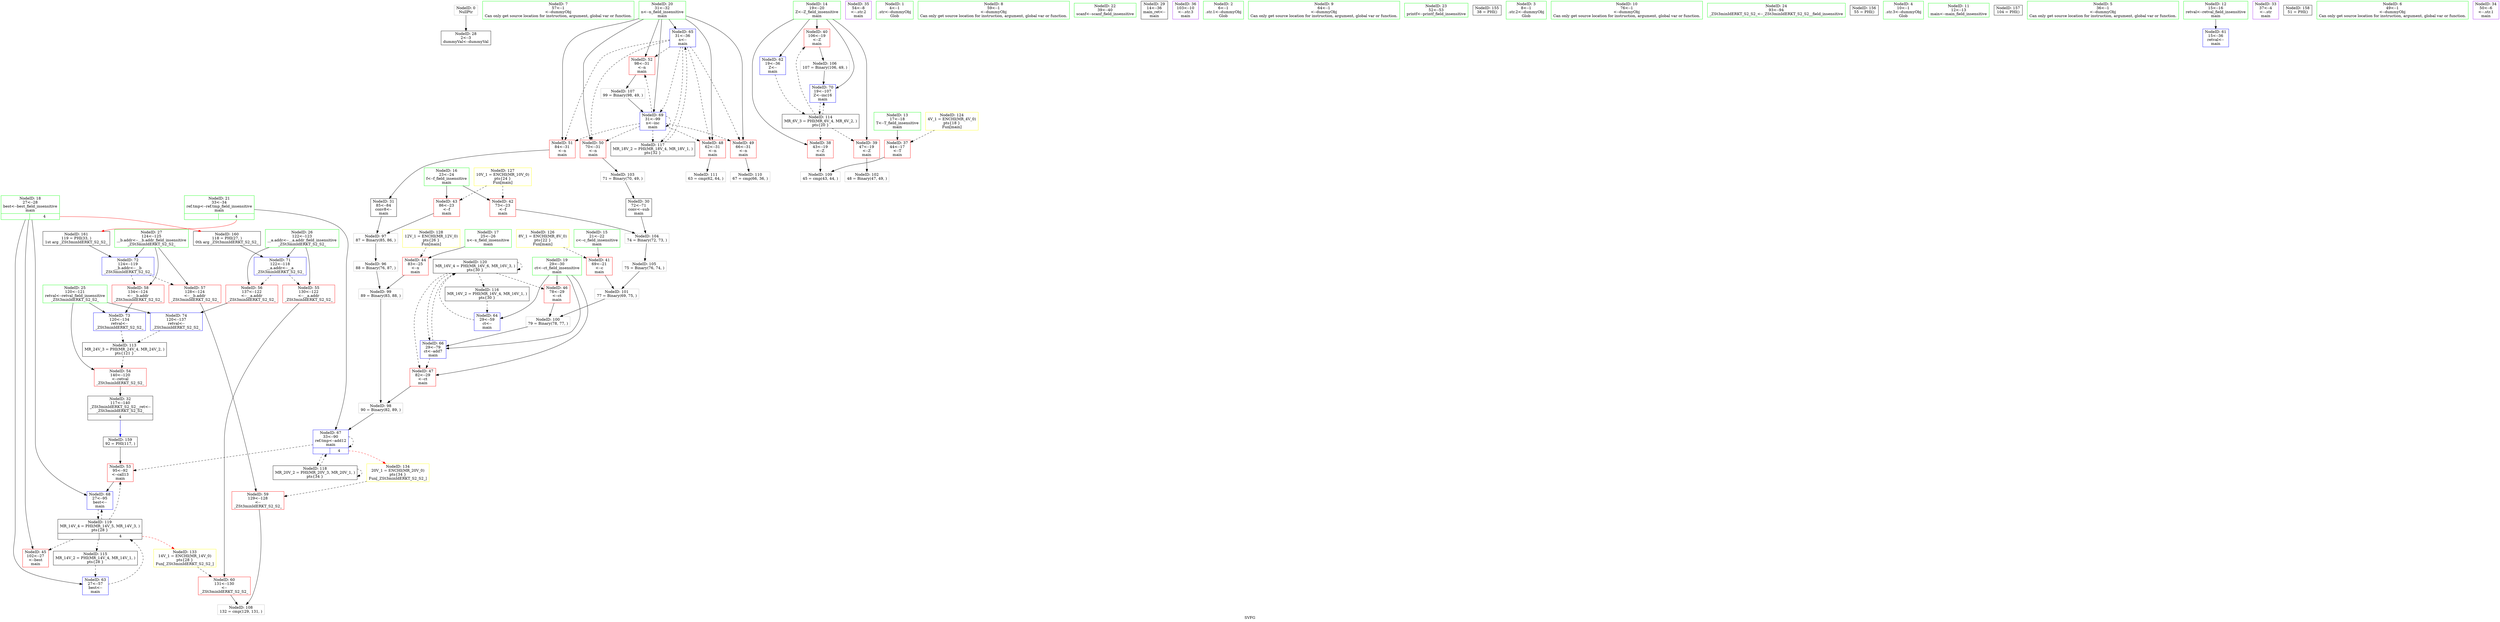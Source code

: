 digraph "SVFG" {
	label="SVFG";

	Node0x55a1597bac80 [shape=record,color=grey,label="{NodeID: 0\nNullPtr}"];
	Node0x55a1597bac80 -> Node0x55a1597d06c0[style=solid];
	Node0x55a1597cf5c0 [shape=record,color=green,label="{NodeID: 7\n57\<--1\n\<--dummyObj\nCan only get source location for instruction, argument, global var or function.}"];
	Node0x55a1597d18e0 [shape=record,color=grey,label="{NodeID: 97\n87 = Binary(85, 86, )\n}"];
	Node0x55a1597d18e0 -> Node0x55a1597d1760[style=solid];
	Node0x55a1597cfad0 [shape=record,color=green,label="{NodeID: 14\n19\<--20\nZ\<--Z_field_insensitive\nmain\n}"];
	Node0x55a1597cfad0 -> Node0x55a1597d0f10[style=solid];
	Node0x55a1597cfad0 -> Node0x55a1597d0fe0[style=solid];
	Node0x55a1597cfad0 -> Node0x55a1597d10b0[style=solid];
	Node0x55a1597cfad0 -> Node0x55a1597d32b0[style=solid];
	Node0x55a1597cfad0 -> Node0x55a1597d3930[style=solid];
	Node0x55a1597d65c0 [shape=record,color=grey,label="{NodeID: 104\n74 = Binary(72, 73, )\n}"];
	Node0x55a1597d65c0 -> Node0x55a1597d6740[style=solid];
	Node0x55a1597d0080 [shape=record,color=green,label="{NodeID: 21\n33\<--34\nref.tmp\<--ref.tmp_field_insensitive\nmain\n|{|<s1>4}}"];
	Node0x55a1597d0080 -> Node0x55a1597d36c0[style=solid];
	Node0x55a1597d0080:s1 -> Node0x55a1597e81b0[style=solid,color=red];
	Node0x55a1597d7040 [shape=record,color=grey,label="{NodeID: 111\n63 = cmp(62, 64, )\n}"];
	Node0x55a1597d06c0 [shape=record,color=black,label="{NodeID: 28\n2\<--3\ndummyVal\<--dummyVal\n}"];
	Node0x55a1597dca50 [shape=record,color=black,label="{NodeID: 118\nMR_20V_2 = PHI(MR_20V_3, MR_20V_1, )\npts\{34 \}\n}"];
	Node0x55a1597dca50 -> Node0x55a1597d36c0[style=dashed];
	Node0x55a1597dca50 -> Node0x55a1597dca50[style=dashed];
	Node0x55a1597d0ca0 [shape=record,color=purple,label="{NodeID: 35\n54\<--8\n\<--.str.2\nmain\n}"];
	Node0x55a1597d1250 [shape=record,color=red,label="{NodeID: 42\n73\<--23\n\<--f\nmain\n}"];
	Node0x55a1597d1250 -> Node0x55a1597d65c0[style=solid];
	Node0x55a1597d2820 [shape=record,color=red,label="{NodeID: 49\n66\<--31\n\<--n\nmain\n}"];
	Node0x55a1597d2820 -> Node0x55a1597d6ec0[style=solid];
	Node0x55a1597d2dd0 [shape=record,color=red,label="{NodeID: 56\n137\<--122\n\<--__a.addr\n_ZSt3minIdERKT_S2_S2_\n}"];
	Node0x55a1597d2dd0 -> Node0x55a1597d3c70[style=solid];
	Node0x55a1597d3380 [shape=record,color=blue,label="{NodeID: 63\n27\<--57\nbest\<--\nmain\n}"];
	Node0x55a1597d3380 -> Node0x55a1597dcf50[style=dashed];
	Node0x55a1597d3930 [shape=record,color=blue,label="{NodeID: 70\n19\<--107\nZ\<--inc16\nmain\n}"];
	Node0x55a1597d3930 -> Node0x55a1597db650[style=dashed];
	Node0x55a1597e80b0 [shape=record,color=black,label="{NodeID: 160\n118 = PHI(27, )\n0th arg _ZSt3minIdERKT_S2_S2_ }"];
	Node0x55a1597e80b0 -> Node0x55a1597d3a00[style=solid];
	Node0x55a1597b9b40 [shape=record,color=green,label="{NodeID: 1\n4\<--1\n.str\<--dummyObj\nGlob }"];
	Node0x55a1597cf650 [shape=record,color=green,label="{NodeID: 8\n59\<--1\n\<--dummyObj\nCan only get source location for instruction, argument, global var or function.}"];
	Node0x55a1597d1a60 [shape=record,color=grey,label="{NodeID: 98\n90 = Binary(82, 89, )\n}"];
	Node0x55a1597d1a60 -> Node0x55a1597d36c0[style=solid];
	Node0x55a1597cfba0 [shape=record,color=green,label="{NodeID: 15\n21\<--22\nc\<--c_field_insensitive\nmain\n}"];
	Node0x55a1597cfba0 -> Node0x55a1597d1180[style=solid];
	Node0x55a1597d6740 [shape=record,color=grey,label="{NodeID: 105\n75 = Binary(76, 74, )\n}"];
	Node0x55a1597d6740 -> Node0x55a1597d6180[style=solid];
	Node0x55a1597d0150 [shape=record,color=green,label="{NodeID: 22\n39\<--40\nscanf\<--scanf_field_insensitive\n}"];
	Node0x55a1597d07c0 [shape=record,color=black,label="{NodeID: 29\n14\<--36\nmain_ret\<--\nmain\n}"];
	Node0x55a1597dcf50 [shape=record,color=black,label="{NodeID: 119\nMR_14V_4 = PHI(MR_14V_5, MR_14V_3, )\npts\{28 \}\n|{|<s4>4}}"];
	Node0x55a1597dcf50 -> Node0x55a1597d14c0[style=dashed];
	Node0x55a1597dcf50 -> Node0x55a1597d2b60[style=dashed];
	Node0x55a1597dcf50 -> Node0x55a1597d3790[style=dashed];
	Node0x55a1597dcf50 -> Node0x55a1597dbb50[style=dashed];
	Node0x55a1597dcf50:s4 -> Node0x55a1597df680[style=dashed,color=red];
	Node0x55a1597d0d70 [shape=record,color=purple,label="{NodeID: 36\n103\<--10\n\<--.str.3\nmain\n}"];
	Node0x55a1597df030 [shape=record,color=yellow,style=double,label="{NodeID: 126\n8V_1 = ENCHI(MR_8V_0)\npts\{22 \}\nFun[main]}"];
	Node0x55a1597df030 -> Node0x55a1597d1180[style=dashed];
	Node0x55a1597d1320 [shape=record,color=red,label="{NodeID: 43\n86\<--23\n\<--f\nmain\n}"];
	Node0x55a1597d1320 -> Node0x55a1597d18e0[style=solid];
	Node0x55a1597df680 [shape=record,color=yellow,style=double,label="{NodeID: 133\n14V_1 = ENCHI(MR_14V_0)\npts\{28 \}\nFun[_ZSt3minIdERKT_S2_S2_]}"];
	Node0x55a1597df680 -> Node0x55a1597d3110[style=dashed];
	Node0x55a1597d28f0 [shape=record,color=red,label="{NodeID: 50\n70\<--31\n\<--n\nmain\n}"];
	Node0x55a1597d28f0 -> Node0x55a1597d6440[style=solid];
	Node0x55a1597d2ea0 [shape=record,color=red,label="{NodeID: 57\n128\<--124\n\<--__b.addr\n_ZSt3minIdERKT_S2_S2_\n}"];
	Node0x55a1597d2ea0 -> Node0x55a1597d3040[style=solid];
	Node0x55a1597d3450 [shape=record,color=blue,label="{NodeID: 64\n29\<--59\nct\<--\nmain\n}"];
	Node0x55a1597d3450 -> Node0x55a1597dd450[style=dashed];
	Node0x55a1597d3a00 [shape=record,color=blue,label="{NodeID: 71\n122\<--118\n__a.addr\<--__a\n_ZSt3minIdERKT_S2_S2_\n}"];
	Node0x55a1597d3a00 -> Node0x55a1597d2d00[style=dashed];
	Node0x55a1597d3a00 -> Node0x55a1597d2dd0[style=dashed];
	Node0x55a1597e81b0 [shape=record,color=black,label="{NodeID: 161\n119 = PHI(33, )\n1st arg _ZSt3minIdERKT_S2_S2_ }"];
	Node0x55a1597e81b0 -> Node0x55a1597d3ad0[style=solid];
	Node0x55a1597baed0 [shape=record,color=green,label="{NodeID: 2\n6\<--1\n.str.1\<--dummyObj\nGlob }"];
	Node0x55a1597cf6e0 [shape=record,color=green,label="{NodeID: 9\n64\<--1\n\<--dummyObj\nCan only get source location for instruction, argument, global var or function.}"];
	Node0x55a1597d1be0 [shape=record,color=grey,label="{NodeID: 99\n89 = Binary(83, 88, )\n}"];
	Node0x55a1597d1be0 -> Node0x55a1597d1a60[style=solid];
	Node0x55a1597cfc70 [shape=record,color=green,label="{NodeID: 16\n23\<--24\nf\<--f_field_insensitive\nmain\n}"];
	Node0x55a1597cfc70 -> Node0x55a1597d1250[style=solid];
	Node0x55a1597cfc70 -> Node0x55a1597d1320[style=solid];
	Node0x55a1597d68c0 [shape=record,color=grey,label="{NodeID: 106\n107 = Binary(106, 49, )\n}"];
	Node0x55a1597d68c0 -> Node0x55a1597d3930[style=solid];
	Node0x55a1597d0250 [shape=record,color=green,label="{NodeID: 23\n52\<--53\nprintf\<--printf_field_insensitive\n}"];
	Node0x55a1597db150 [shape=record,color=black,label="{NodeID: 113\nMR_24V_3 = PHI(MR_24V_4, MR_24V_2, )\npts\{121 \}\n}"];
	Node0x55a1597db150 -> Node0x55a1597d2c30[style=dashed];
	Node0x55a1597d0890 [shape=record,color=black,label="{NodeID: 30\n72\<--71\nconv\<--sub\nmain\n}"];
	Node0x55a1597d0890 -> Node0x55a1597d65c0[style=solid];
	Node0x55a1597dd450 [shape=record,color=black,label="{NodeID: 120\nMR_16V_4 = PHI(MR_16V_6, MR_16V_3, )\npts\{30 \}\n}"];
	Node0x55a1597dd450 -> Node0x55a1597d1590[style=dashed];
	Node0x55a1597dd450 -> Node0x55a1597d1660[style=dashed];
	Node0x55a1597dd450 -> Node0x55a1597d35f0[style=dashed];
	Node0x55a1597dd450 -> Node0x55a1597dc050[style=dashed];
	Node0x55a1597dd450 -> Node0x55a1597dd450[style=dashed];
	Node0x55a1597d0e40 [shape=record,color=red,label="{NodeID: 37\n44\<--17\n\<--T\nmain\n}"];
	Node0x55a1597d0e40 -> Node0x55a1597d6d40[style=solid];
	Node0x55a1597df110 [shape=record,color=yellow,style=double,label="{NodeID: 127\n10V_1 = ENCHI(MR_10V_0)\npts\{24 \}\nFun[main]}"];
	Node0x55a1597df110 -> Node0x55a1597d1250[style=dashed];
	Node0x55a1597df110 -> Node0x55a1597d1320[style=dashed];
	Node0x55a1597d13f0 [shape=record,color=red,label="{NodeID: 44\n83\<--25\n\<--x\nmain\n}"];
	Node0x55a1597d13f0 -> Node0x55a1597d1be0[style=solid];
	Node0x55a1597df790 [shape=record,color=yellow,style=double,label="{NodeID: 134\n20V_1 = ENCHI(MR_20V_0)\npts\{34 \}\nFun[_ZSt3minIdERKT_S2_S2_]}"];
	Node0x55a1597df790 -> Node0x55a1597d3040[style=dashed];
	Node0x55a1597d29c0 [shape=record,color=red,label="{NodeID: 51\n84\<--31\n\<--n\nmain\n}"];
	Node0x55a1597d29c0 -> Node0x55a1597d0960[style=solid];
	Node0x55a1597d2f70 [shape=record,color=red,label="{NodeID: 58\n134\<--124\n\<--__b.addr\n_ZSt3minIdERKT_S2_S2_\n}"];
	Node0x55a1597d2f70 -> Node0x55a1597d3ba0[style=solid];
	Node0x55a1597d3520 [shape=record,color=blue,label="{NodeID: 65\n31\<--36\nn\<--\nmain\n}"];
	Node0x55a1597d3520 -> Node0x55a1597d2750[style=dashed];
	Node0x55a1597d3520 -> Node0x55a1597d2820[style=dashed];
	Node0x55a1597d3520 -> Node0x55a1597d28f0[style=dashed];
	Node0x55a1597d3520 -> Node0x55a1597d29c0[style=dashed];
	Node0x55a1597d3520 -> Node0x55a1597d2a90[style=dashed];
	Node0x55a1597d3520 -> Node0x55a1597d3860[style=dashed];
	Node0x55a1597d3520 -> Node0x55a1597dc550[style=dashed];
	Node0x55a1596703d0 [shape=record,color=black,label="{NodeID: 155\n38 = PHI()\n}"];
	Node0x55a1597d3ad0 [shape=record,color=blue,label="{NodeID: 72\n124\<--119\n__b.addr\<--__b\n_ZSt3minIdERKT_S2_S2_\n}"];
	Node0x55a1597d3ad0 -> Node0x55a1597d2ea0[style=dashed];
	Node0x55a1597d3ad0 -> Node0x55a1597d2f70[style=dashed];
	Node0x55a1597ceb40 [shape=record,color=green,label="{NodeID: 3\n8\<--1\n.str.2\<--dummyObj\nGlob }"];
	Node0x55a1597cf770 [shape=record,color=green,label="{NodeID: 10\n76\<--1\n\<--dummyObj\nCan only get source location for instruction, argument, global var or function.}"];
	Node0x55a1597d1d60 [shape=record,color=grey,label="{NodeID: 100\n79 = Binary(78, 77, )\n}"];
	Node0x55a1597d1d60 -> Node0x55a1597d35f0[style=solid];
	Node0x55a1597cfd40 [shape=record,color=green,label="{NodeID: 17\n25\<--26\nx\<--x_field_insensitive\nmain\n}"];
	Node0x55a1597cfd40 -> Node0x55a1597d13f0[style=solid];
	Node0x55a1597d6a40 [shape=record,color=grey,label="{NodeID: 107\n99 = Binary(98, 49, )\n}"];
	Node0x55a1597d6a40 -> Node0x55a1597d3860[style=solid];
	Node0x55a1597d0350 [shape=record,color=green,label="{NodeID: 24\n93\<--94\n_ZSt3minIdERKT_S2_S2_\<--_ZSt3minIdERKT_S2_S2__field_insensitive\n}"];
	Node0x55a1597db650 [shape=record,color=black,label="{NodeID: 114\nMR_6V_3 = PHI(MR_6V_4, MR_6V_2, )\npts\{20 \}\n}"];
	Node0x55a1597db650 -> Node0x55a1597d0f10[style=dashed];
	Node0x55a1597db650 -> Node0x55a1597d0fe0[style=dashed];
	Node0x55a1597db650 -> Node0x55a1597d10b0[style=dashed];
	Node0x55a1597db650 -> Node0x55a1597d3930[style=dashed];
	Node0x55a1597d0960 [shape=record,color=black,label="{NodeID: 31\n85\<--84\nconv8\<--\nmain\n}"];
	Node0x55a1597d0960 -> Node0x55a1597d18e0[style=solid];
	Node0x55a1597d0f10 [shape=record,color=red,label="{NodeID: 38\n43\<--19\n\<--Z\nmain\n}"];
	Node0x55a1597d0f10 -> Node0x55a1597d6d40[style=solid];
	Node0x55a1597df1f0 [shape=record,color=yellow,style=double,label="{NodeID: 128\n12V_1 = ENCHI(MR_12V_0)\npts\{26 \}\nFun[main]}"];
	Node0x55a1597df1f0 -> Node0x55a1597d13f0[style=dashed];
	Node0x55a1597d14c0 [shape=record,color=red,label="{NodeID: 45\n102\<--27\n\<--best\nmain\n}"];
	Node0x55a1597d2a90 [shape=record,color=red,label="{NodeID: 52\n98\<--31\n\<--n\nmain\n}"];
	Node0x55a1597d2a90 -> Node0x55a1597d6a40[style=solid];
	Node0x55a1597d3040 [shape=record,color=red,label="{NodeID: 59\n129\<--128\n\<--\n_ZSt3minIdERKT_S2_S2_\n}"];
	Node0x55a1597d3040 -> Node0x55a1597d6bc0[style=solid];
	Node0x55a1597d35f0 [shape=record,color=blue,label="{NodeID: 66\n29\<--79\nct\<--add7\nmain\n}"];
	Node0x55a1597d35f0 -> Node0x55a1597d1660[style=dashed];
	Node0x55a1597d35f0 -> Node0x55a1597dd450[style=dashed];
	Node0x55a1597e75d0 [shape=record,color=black,label="{NodeID: 156\n55 = PHI()\n}"];
	Node0x55a1597d3ba0 [shape=record,color=blue,label="{NodeID: 73\n120\<--134\nretval\<--\n_ZSt3minIdERKT_S2_S2_\n}"];
	Node0x55a1597d3ba0 -> Node0x55a1597db150[style=dashed];
	Node0x55a1597cebd0 [shape=record,color=green,label="{NodeID: 4\n10\<--1\n.str.3\<--dummyObj\nGlob }"];
	Node0x55a1597cf830 [shape=record,color=green,label="{NodeID: 11\n12\<--13\nmain\<--main_field_insensitive\n}"];
	Node0x55a1597d6180 [shape=record,color=grey,label="{NodeID: 101\n77 = Binary(69, 75, )\n}"];
	Node0x55a1597d6180 -> Node0x55a1597d1d60[style=solid];
	Node0x55a1597cfe10 [shape=record,color=green,label="{NodeID: 18\n27\<--28\nbest\<--best_field_insensitive\nmain\n|{|<s3>4}}"];
	Node0x55a1597cfe10 -> Node0x55a1597d14c0[style=solid];
	Node0x55a1597cfe10 -> Node0x55a1597d3380[style=solid];
	Node0x55a1597cfe10 -> Node0x55a1597d3790[style=solid];
	Node0x55a1597cfe10:s3 -> Node0x55a1597e80b0[style=solid,color=red];
	Node0x55a1597d6bc0 [shape=record,color=grey,label="{NodeID: 108\n132 = cmp(129, 131, )\n}"];
	Node0x55a1597d0450 [shape=record,color=green,label="{NodeID: 25\n120\<--121\nretval\<--retval_field_insensitive\n_ZSt3minIdERKT_S2_S2_\n}"];
	Node0x55a1597d0450 -> Node0x55a1597d2c30[style=solid];
	Node0x55a1597d0450 -> Node0x55a1597d3ba0[style=solid];
	Node0x55a1597d0450 -> Node0x55a1597d3c70[style=solid];
	Node0x55a1597dbb50 [shape=record,color=black,label="{NodeID: 115\nMR_14V_2 = PHI(MR_14V_4, MR_14V_1, )\npts\{28 \}\n}"];
	Node0x55a1597dbb50 -> Node0x55a1597d3380[style=dashed];
	Node0x55a1597d0a30 [shape=record,color=black,label="{NodeID: 32\n117\<--140\n_ZSt3minIdERKT_S2_S2__ret\<--\n_ZSt3minIdERKT_S2_S2_\n|{<s0>4}}"];
	Node0x55a1597d0a30:s0 -> Node0x55a1597e78d0[style=solid,color=blue];
	Node0x55a1597d0fe0 [shape=record,color=red,label="{NodeID: 39\n47\<--19\n\<--Z\nmain\n}"];
	Node0x55a1597d0fe0 -> Node0x55a1597d62c0[style=solid];
	Node0x55a1597d1590 [shape=record,color=red,label="{NodeID: 46\n78\<--29\n\<--ct\nmain\n}"];
	Node0x55a1597d1590 -> Node0x55a1597d1d60[style=solid];
	Node0x55a1597d2b60 [shape=record,color=red,label="{NodeID: 53\n95\<--92\n\<--call13\nmain\n}"];
	Node0x55a1597d2b60 -> Node0x55a1597d3790[style=solid];
	Node0x55a1597d3110 [shape=record,color=red,label="{NodeID: 60\n131\<--130\n\<--\n_ZSt3minIdERKT_S2_S2_\n}"];
	Node0x55a1597d3110 -> Node0x55a1597d6bc0[style=solid];
	Node0x55a1597d36c0 [shape=record,color=blue,label="{NodeID: 67\n33\<--90\nref.tmp\<--add12\nmain\n|{|<s3>4}}"];
	Node0x55a1597d36c0 -> Node0x55a1597d2b60[style=dashed];
	Node0x55a1597d36c0 -> Node0x55a1597d36c0[style=dashed];
	Node0x55a1597d36c0 -> Node0x55a1597dca50[style=dashed];
	Node0x55a1597d36c0:s3 -> Node0x55a1597df790[style=dashed,color=red];
	Node0x55a1597e76d0 [shape=record,color=black,label="{NodeID: 157\n104 = PHI()\n}"];
	Node0x55a1597d3c70 [shape=record,color=blue,label="{NodeID: 74\n120\<--137\nretval\<--\n_ZSt3minIdERKT_S2_S2_\n}"];
	Node0x55a1597d3c70 -> Node0x55a1597db150[style=dashed];
	Node0x55a1597cec60 [shape=record,color=green,label="{NodeID: 5\n36\<--1\n\<--dummyObj\nCan only get source location for instruction, argument, global var or function.}"];
	Node0x55a1597cf930 [shape=record,color=green,label="{NodeID: 12\n15\<--16\nretval\<--retval_field_insensitive\nmain\n}"];
	Node0x55a1597cf930 -> Node0x55a1597d31e0[style=solid];
	Node0x55a1597d62c0 [shape=record,color=grey,label="{NodeID: 102\n48 = Binary(47, 49, )\n}"];
	Node0x55a1597cfee0 [shape=record,color=green,label="{NodeID: 19\n29\<--30\nct\<--ct_field_insensitive\nmain\n}"];
	Node0x55a1597cfee0 -> Node0x55a1597d1590[style=solid];
	Node0x55a1597cfee0 -> Node0x55a1597d1660[style=solid];
	Node0x55a1597cfee0 -> Node0x55a1597d3450[style=solid];
	Node0x55a1597cfee0 -> Node0x55a1597d35f0[style=solid];
	Node0x55a1597d6d40 [shape=record,color=grey,label="{NodeID: 109\n45 = cmp(43, 44, )\n}"];
	Node0x55a1597d0520 [shape=record,color=green,label="{NodeID: 26\n122\<--123\n__a.addr\<--__a.addr_field_insensitive\n_ZSt3minIdERKT_S2_S2_\n}"];
	Node0x55a1597d0520 -> Node0x55a1597d2d00[style=solid];
	Node0x55a1597d0520 -> Node0x55a1597d2dd0[style=solid];
	Node0x55a1597d0520 -> Node0x55a1597d3a00[style=solid];
	Node0x55a1597dc050 [shape=record,color=black,label="{NodeID: 116\nMR_16V_2 = PHI(MR_16V_4, MR_16V_1, )\npts\{30 \}\n}"];
	Node0x55a1597dc050 -> Node0x55a1597d3450[style=dashed];
	Node0x55a1597d0b00 [shape=record,color=purple,label="{NodeID: 33\n37\<--4\n\<--.str\nmain\n}"];
	Node0x55a1597d10b0 [shape=record,color=red,label="{NodeID: 40\n106\<--19\n\<--Z\nmain\n}"];
	Node0x55a1597d10b0 -> Node0x55a1597d68c0[style=solid];
	Node0x55a1597d1660 [shape=record,color=red,label="{NodeID: 47\n82\<--29\n\<--ct\nmain\n}"];
	Node0x55a1597d1660 -> Node0x55a1597d1a60[style=solid];
	Node0x55a1597d2c30 [shape=record,color=red,label="{NodeID: 54\n140\<--120\n\<--retval\n_ZSt3minIdERKT_S2_S2_\n}"];
	Node0x55a1597d2c30 -> Node0x55a1597d0a30[style=solid];
	Node0x55a1597d31e0 [shape=record,color=blue,label="{NodeID: 61\n15\<--36\nretval\<--\nmain\n}"];
	Node0x55a1597d3790 [shape=record,color=blue,label="{NodeID: 68\n27\<--95\nbest\<--\nmain\n}"];
	Node0x55a1597d3790 -> Node0x55a1597dcf50[style=dashed];
	Node0x55a1597e77d0 [shape=record,color=black,label="{NodeID: 158\n51 = PHI()\n}"];
	Node0x55a1597cf530 [shape=record,color=green,label="{NodeID: 6\n49\<--1\n\<--dummyObj\nCan only get source location for instruction, argument, global var or function.}"];
	Node0x55a1597d1760 [shape=record,color=grey,label="{NodeID: 96\n88 = Binary(76, 87, )\n}"];
	Node0x55a1597d1760 -> Node0x55a1597d1be0[style=solid];
	Node0x55a1597cfa00 [shape=record,color=green,label="{NodeID: 13\n17\<--18\nT\<--T_field_insensitive\nmain\n}"];
	Node0x55a1597cfa00 -> Node0x55a1597d0e40[style=solid];
	Node0x55a1597d6440 [shape=record,color=grey,label="{NodeID: 103\n71 = Binary(70, 49, )\n}"];
	Node0x55a1597d6440 -> Node0x55a1597d0890[style=solid];
	Node0x55a1597cffb0 [shape=record,color=green,label="{NodeID: 20\n31\<--32\nn\<--n_field_insensitive\nmain\n}"];
	Node0x55a1597cffb0 -> Node0x55a1597d2750[style=solid];
	Node0x55a1597cffb0 -> Node0x55a1597d2820[style=solid];
	Node0x55a1597cffb0 -> Node0x55a1597d28f0[style=solid];
	Node0x55a1597cffb0 -> Node0x55a1597d29c0[style=solid];
	Node0x55a1597cffb0 -> Node0x55a1597d2a90[style=solid];
	Node0x55a1597cffb0 -> Node0x55a1597d3520[style=solid];
	Node0x55a1597cffb0 -> Node0x55a1597d3860[style=solid];
	Node0x55a1597d6ec0 [shape=record,color=grey,label="{NodeID: 110\n67 = cmp(66, 36, )\n}"];
	Node0x55a1597d05f0 [shape=record,color=green,label="{NodeID: 27\n124\<--125\n__b.addr\<--__b.addr_field_insensitive\n_ZSt3minIdERKT_S2_S2_\n}"];
	Node0x55a1597d05f0 -> Node0x55a1597d2ea0[style=solid];
	Node0x55a1597d05f0 -> Node0x55a1597d2f70[style=solid];
	Node0x55a1597d05f0 -> Node0x55a1597d3ad0[style=solid];
	Node0x55a1597dc550 [shape=record,color=black,label="{NodeID: 117\nMR_18V_2 = PHI(MR_18V_4, MR_18V_1, )\npts\{32 \}\n}"];
	Node0x55a1597dc550 -> Node0x55a1597d3520[style=dashed];
	Node0x55a1597d0bd0 [shape=record,color=purple,label="{NodeID: 34\n50\<--6\n\<--.str.1\nmain\n}"];
	Node0x55a1597dee70 [shape=record,color=yellow,style=double,label="{NodeID: 124\n4V_1 = ENCHI(MR_4V_0)\npts\{18 \}\nFun[main]}"];
	Node0x55a1597dee70 -> Node0x55a1597d0e40[style=dashed];
	Node0x55a1597d1180 [shape=record,color=red,label="{NodeID: 41\n69\<--21\n\<--c\nmain\n}"];
	Node0x55a1597d1180 -> Node0x55a1597d6180[style=solid];
	Node0x55a1597d2750 [shape=record,color=red,label="{NodeID: 48\n62\<--31\n\<--n\nmain\n}"];
	Node0x55a1597d2750 -> Node0x55a1597d7040[style=solid];
	Node0x55a1597d2d00 [shape=record,color=red,label="{NodeID: 55\n130\<--122\n\<--__a.addr\n_ZSt3minIdERKT_S2_S2_\n}"];
	Node0x55a1597d2d00 -> Node0x55a1597d3110[style=solid];
	Node0x55a1597d32b0 [shape=record,color=blue,label="{NodeID: 62\n19\<--36\nZ\<--\nmain\n}"];
	Node0x55a1597d32b0 -> Node0x55a1597db650[style=dashed];
	Node0x55a1597d3860 [shape=record,color=blue,label="{NodeID: 69\n31\<--99\nn\<--inc\nmain\n}"];
	Node0x55a1597d3860 -> Node0x55a1597d2750[style=dashed];
	Node0x55a1597d3860 -> Node0x55a1597d2820[style=dashed];
	Node0x55a1597d3860 -> Node0x55a1597d28f0[style=dashed];
	Node0x55a1597d3860 -> Node0x55a1597d29c0[style=dashed];
	Node0x55a1597d3860 -> Node0x55a1597d2a90[style=dashed];
	Node0x55a1597d3860 -> Node0x55a1597d3860[style=dashed];
	Node0x55a1597d3860 -> Node0x55a1597dc550[style=dashed];
	Node0x55a1597e78d0 [shape=record,color=black,label="{NodeID: 159\n92 = PHI(117, )\n}"];
	Node0x55a1597e78d0 -> Node0x55a1597d2b60[style=solid];
}
